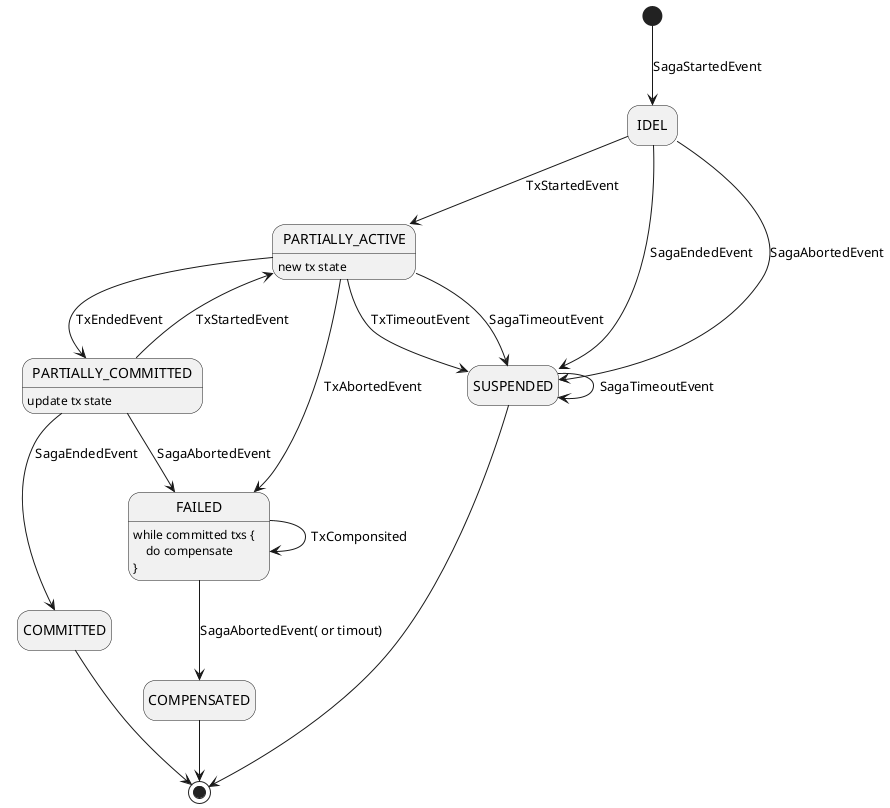 @startuml
hide empty description

[*] --> IDEL : SagaStartedEvent

IDEL --> PARTIALLY_ACTIVE : TxStartedEvent

IDEL --> SUSPENDED : SagaEndedEvent

IDEL --> SUSPENDED : SagaAbortedEvent

PARTIALLY_COMMITTED --> COMMITTED : SagaEndedEvent

PARTIALLY_COMMITTED --> PARTIALLY_ACTIVE : TxStartedEvent

PARTIALLY_COMMITTED --> FAILED : SagaAbortedEvent

PARTIALLY_ACTIVE --> PARTIALLY_COMMITTED : TxEndedEvent

PARTIALLY_ACTIVE --> FAILED : TxAbortedEvent

PARTIALLY_ACTIVE --> SUSPENDED : TxTimeoutEvent

PARTIALLY_ACTIVE --> SUSPENDED : SagaTimeoutEvent

SUSPENDED --> SUSPENDED : SagaTimeoutEvent

FAILED --> COMPENSATED : SagaAbortedEvent( or timout)

FAILED --> FAILED : TxComponsited

COMPENSATED --> [*]

COMMITTED --> [*]

SUSPENDED --> [*]

PARTIALLY_COMMITTED : update tx state

PARTIALLY_ACTIVE : new tx state

FAILED : while committed txs {\n    do compensate\n}


@enduml
